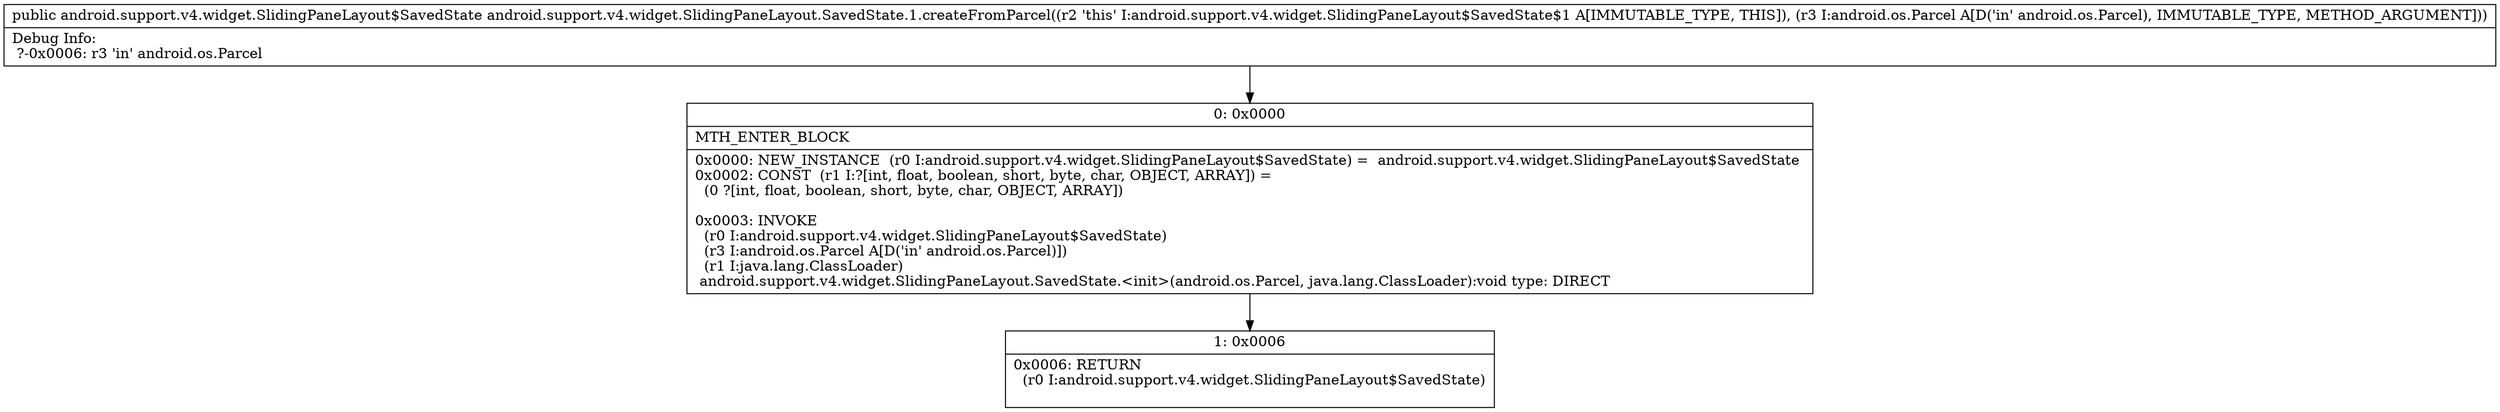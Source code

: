 digraph "CFG forandroid.support.v4.widget.SlidingPaneLayout.SavedState.1.createFromParcel(Landroid\/os\/Parcel;)Landroid\/support\/v4\/widget\/SlidingPaneLayout$SavedState;" {
Node_0 [shape=record,label="{0\:\ 0x0000|MTH_ENTER_BLOCK\l|0x0000: NEW_INSTANCE  (r0 I:android.support.v4.widget.SlidingPaneLayout$SavedState) =  android.support.v4.widget.SlidingPaneLayout$SavedState \l0x0002: CONST  (r1 I:?[int, float, boolean, short, byte, char, OBJECT, ARRAY]) = \l  (0 ?[int, float, boolean, short, byte, char, OBJECT, ARRAY])\l \l0x0003: INVOKE  \l  (r0 I:android.support.v4.widget.SlidingPaneLayout$SavedState)\l  (r3 I:android.os.Parcel A[D('in' android.os.Parcel)])\l  (r1 I:java.lang.ClassLoader)\l android.support.v4.widget.SlidingPaneLayout.SavedState.\<init\>(android.os.Parcel, java.lang.ClassLoader):void type: DIRECT \l}"];
Node_1 [shape=record,label="{1\:\ 0x0006|0x0006: RETURN  \l  (r0 I:android.support.v4.widget.SlidingPaneLayout$SavedState)\l \l}"];
MethodNode[shape=record,label="{public android.support.v4.widget.SlidingPaneLayout$SavedState android.support.v4.widget.SlidingPaneLayout.SavedState.1.createFromParcel((r2 'this' I:android.support.v4.widget.SlidingPaneLayout$SavedState$1 A[IMMUTABLE_TYPE, THIS]), (r3 I:android.os.Parcel A[D('in' android.os.Parcel), IMMUTABLE_TYPE, METHOD_ARGUMENT]))  | Debug Info:\l  ?\-0x0006: r3 'in' android.os.Parcel\l}"];
MethodNode -> Node_0;
Node_0 -> Node_1;
}

